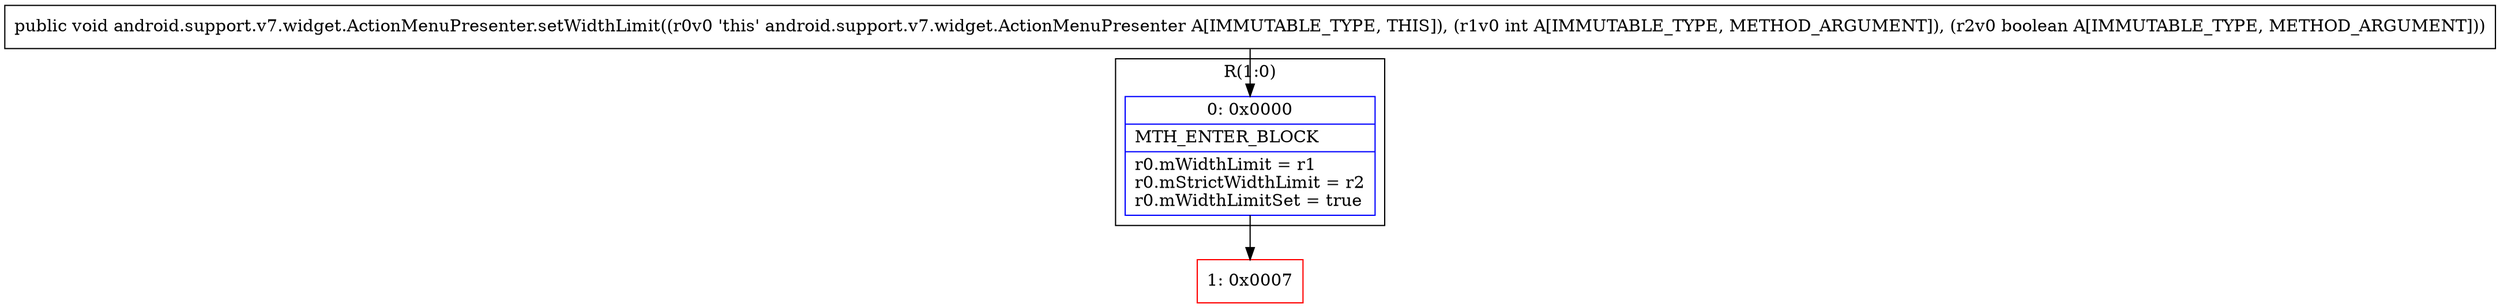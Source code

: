 digraph "CFG forandroid.support.v7.widget.ActionMenuPresenter.setWidthLimit(IZ)V" {
subgraph cluster_Region_1274821785 {
label = "R(1:0)";
node [shape=record,color=blue];
Node_0 [shape=record,label="{0\:\ 0x0000|MTH_ENTER_BLOCK\l|r0.mWidthLimit = r1\lr0.mStrictWidthLimit = r2\lr0.mWidthLimitSet = true\l}"];
}
Node_1 [shape=record,color=red,label="{1\:\ 0x0007}"];
MethodNode[shape=record,label="{public void android.support.v7.widget.ActionMenuPresenter.setWidthLimit((r0v0 'this' android.support.v7.widget.ActionMenuPresenter A[IMMUTABLE_TYPE, THIS]), (r1v0 int A[IMMUTABLE_TYPE, METHOD_ARGUMENT]), (r2v0 boolean A[IMMUTABLE_TYPE, METHOD_ARGUMENT])) }"];
MethodNode -> Node_0;
Node_0 -> Node_1;
}

